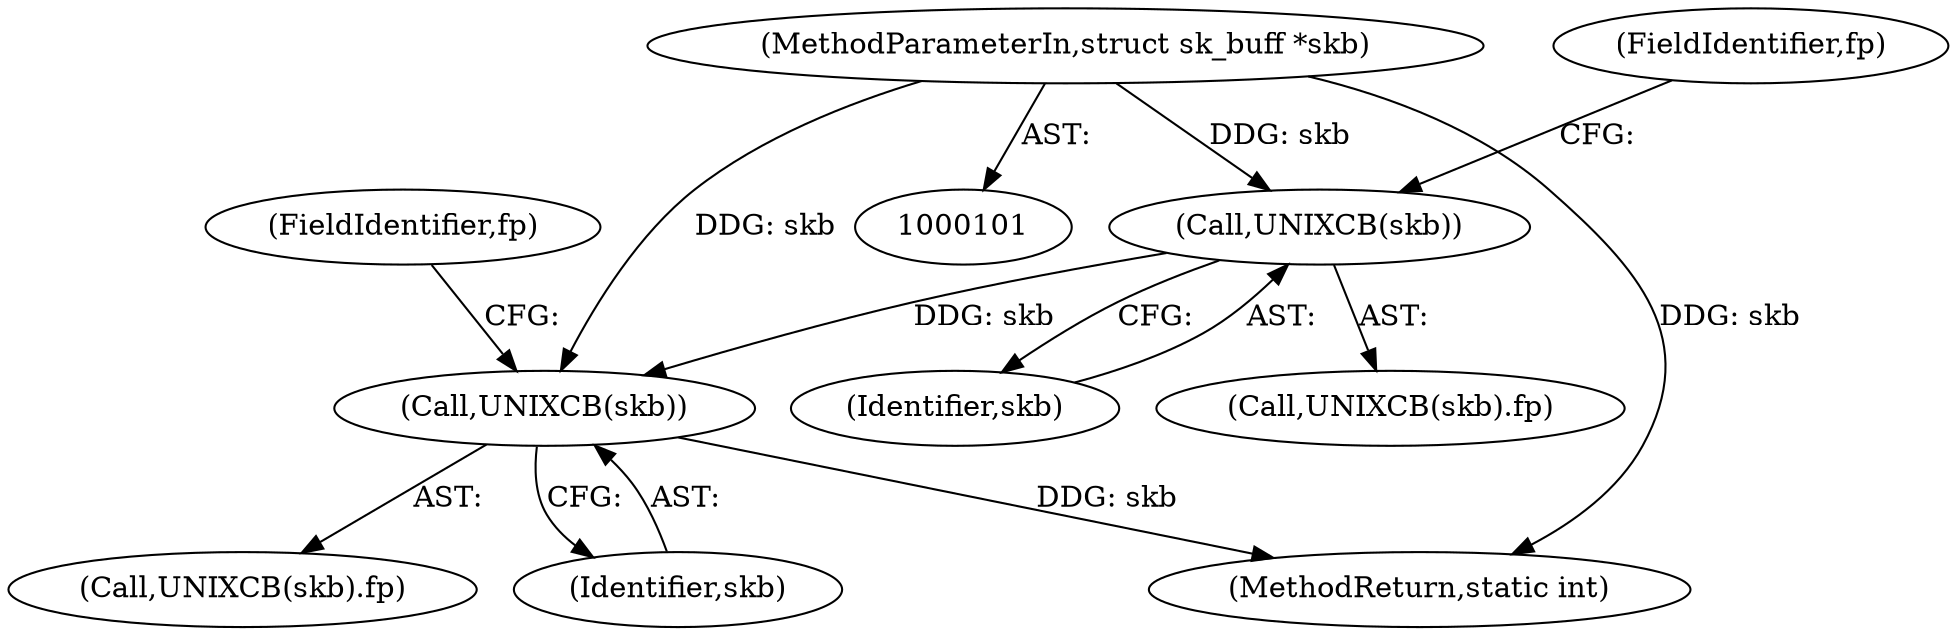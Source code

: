 digraph "0_linux_712f4aad406bb1ed67f3f98d04c044191f0ff593@pointer" {
"1000103" [label="(MethodParameterIn,struct sk_buff *skb)"];
"1000170" [label="(Call,UNIXCB(skb))"];
"1000180" [label="(Call,UNIXCB(skb))"];
"1000211" [label="(MethodReturn,static int)"];
"1000179" [label="(Call,UNIXCB(skb).fp)"];
"1000180" [label="(Call,UNIXCB(skb))"];
"1000182" [label="(FieldIdentifier,fp)"];
"1000170" [label="(Call,UNIXCB(skb))"];
"1000171" [label="(Identifier,skb)"];
"1000103" [label="(MethodParameterIn,struct sk_buff *skb)"];
"1000172" [label="(FieldIdentifier,fp)"];
"1000169" [label="(Call,UNIXCB(skb).fp)"];
"1000181" [label="(Identifier,skb)"];
"1000103" -> "1000101"  [label="AST: "];
"1000103" -> "1000211"  [label="DDG: skb"];
"1000103" -> "1000170"  [label="DDG: skb"];
"1000103" -> "1000180"  [label="DDG: skb"];
"1000170" -> "1000169"  [label="AST: "];
"1000170" -> "1000171"  [label="CFG: "];
"1000171" -> "1000170"  [label="AST: "];
"1000172" -> "1000170"  [label="CFG: "];
"1000170" -> "1000180"  [label="DDG: skb"];
"1000180" -> "1000179"  [label="AST: "];
"1000180" -> "1000181"  [label="CFG: "];
"1000181" -> "1000180"  [label="AST: "];
"1000182" -> "1000180"  [label="CFG: "];
"1000180" -> "1000211"  [label="DDG: skb"];
}
